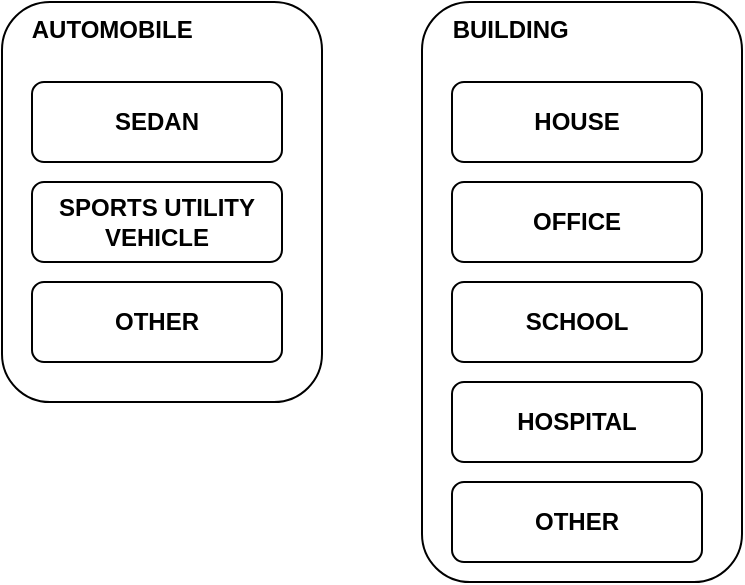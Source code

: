 <mxfile version="15.1.4" type="github">
  <diagram id="sc74zVJsEnRtykgoPuwJ" name="Page-1">
    <mxGraphModel dx="868" dy="433" grid="1" gridSize="10" guides="1" tooltips="1" connect="1" arrows="1" fold="1" page="1" pageScale="1" pageWidth="850" pageHeight="1100" math="0" shadow="0">
      <root>
        <mxCell id="0" />
        <mxCell id="1" parent="0" />
        <mxCell id="qVhcnjhzpTTgO55LjOYj-1" value="&lt;b&gt;&amp;nbsp; &amp;nbsp; AUTOMOBILE&lt;/b&gt;" style="rounded=1;whiteSpace=wrap;html=1;verticalAlign=top;align=left;" vertex="1" parent="1">
          <mxGeometry x="180" y="120" width="160" height="200" as="geometry" />
        </mxCell>
        <mxCell id="qVhcnjhzpTTgO55LjOYj-2" value="SEDAN" style="rounded=1;whiteSpace=wrap;html=1;align=center;verticalAlign=middle;fontStyle=1" vertex="1" parent="1">
          <mxGeometry x="195" y="160" width="125" height="40" as="geometry" />
        </mxCell>
        <mxCell id="qVhcnjhzpTTgO55LjOYj-3" value="SPORTS UTILITY VEHICLE" style="rounded=1;whiteSpace=wrap;html=1;align=center;verticalAlign=middle;fontStyle=1" vertex="1" parent="1">
          <mxGeometry x="195" y="210" width="125" height="40" as="geometry" />
        </mxCell>
        <mxCell id="qVhcnjhzpTTgO55LjOYj-4" value="OTHER" style="rounded=1;whiteSpace=wrap;html=1;align=center;verticalAlign=middle;fontStyle=1" vertex="1" parent="1">
          <mxGeometry x="195" y="260" width="125" height="40" as="geometry" />
        </mxCell>
        <mxCell id="qVhcnjhzpTTgO55LjOYj-5" value="&lt;b&gt;&amp;nbsp; &amp;nbsp; BUILDING&lt;/b&gt;" style="rounded=1;whiteSpace=wrap;html=1;verticalAlign=top;align=left;" vertex="1" parent="1">
          <mxGeometry x="390" y="120" width="160" height="290" as="geometry" />
        </mxCell>
        <mxCell id="qVhcnjhzpTTgO55LjOYj-6" value="HOUSE" style="rounded=1;whiteSpace=wrap;html=1;align=center;verticalAlign=middle;fontStyle=1" vertex="1" parent="1">
          <mxGeometry x="405" y="160" width="125" height="40" as="geometry" />
        </mxCell>
        <mxCell id="qVhcnjhzpTTgO55LjOYj-7" value="OFFICE" style="rounded=1;whiteSpace=wrap;html=1;align=center;verticalAlign=middle;fontStyle=1" vertex="1" parent="1">
          <mxGeometry x="405" y="210" width="125" height="40" as="geometry" />
        </mxCell>
        <mxCell id="qVhcnjhzpTTgO55LjOYj-8" value="OTHER" style="rounded=1;whiteSpace=wrap;html=1;align=center;verticalAlign=middle;fontStyle=1" vertex="1" parent="1">
          <mxGeometry x="405" y="360" width="125" height="40" as="geometry" />
        </mxCell>
        <mxCell id="qVhcnjhzpTTgO55LjOYj-9" value="SCHOOL" style="rounded=1;whiteSpace=wrap;html=1;align=center;verticalAlign=middle;fontStyle=1" vertex="1" parent="1">
          <mxGeometry x="405" y="260" width="125" height="40" as="geometry" />
        </mxCell>
        <mxCell id="qVhcnjhzpTTgO55LjOYj-10" value="HOSPITAL" style="rounded=1;whiteSpace=wrap;html=1;align=center;verticalAlign=middle;fontStyle=1" vertex="1" parent="1">
          <mxGeometry x="405" y="310" width="125" height="40" as="geometry" />
        </mxCell>
      </root>
    </mxGraphModel>
  </diagram>
</mxfile>
